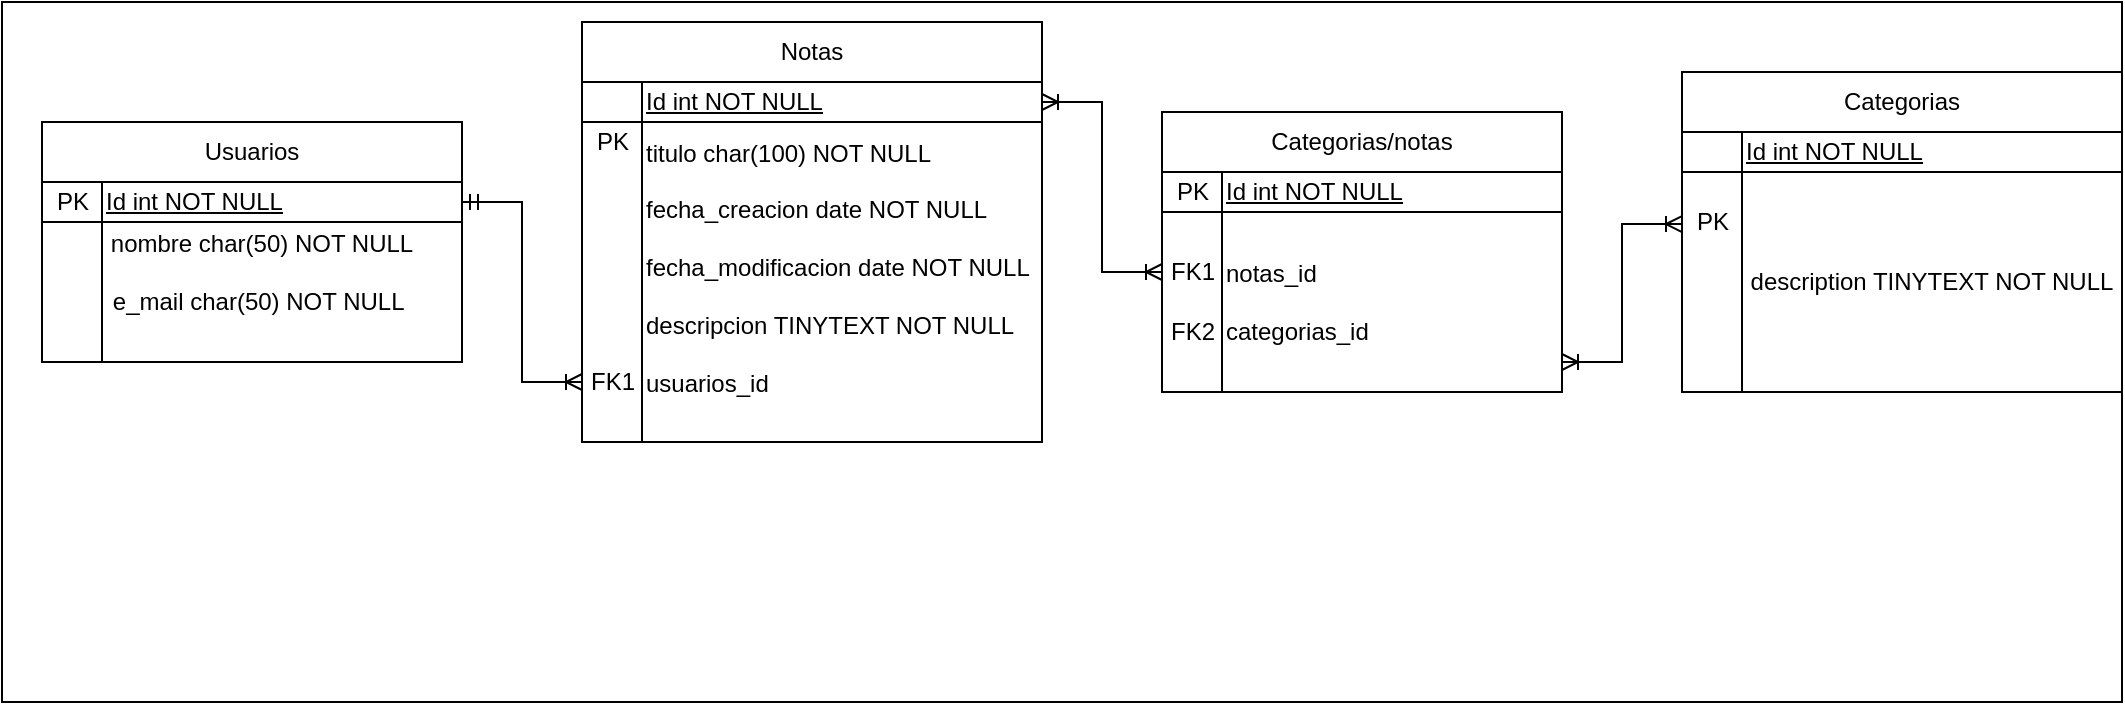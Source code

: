 <mxfile version="16.4.7" type="device"><diagram id="E8NtWIx6Vfw1ta1Go02q" name="Page-1"><mxGraphModel dx="1422" dy="790" grid="1" gridSize="10" guides="1" tooltips="1" connect="1" arrows="1" fold="1" page="1" pageScale="1" pageWidth="850" pageHeight="1100" math="0" shadow="0"><root><mxCell id="0"/><mxCell id="1" parent="0"/><mxCell id="hcNsBDvl5Bnw2mAicvDo-41" value="" style="rounded=0;whiteSpace=wrap;html=1;fontSize=12;" vertex="1" parent="1"><mxGeometry y="190" width="1060" height="350" as="geometry"/></mxCell><mxCell id="hcNsBDvl5Bnw2mAicvDo-6" value="&lt;div&gt;&amp;nbsp;&amp;nbsp;&amp;nbsp; nombre char(50) NOT NULL&amp;nbsp;&lt;/div&gt;&lt;div&gt;&lt;br&gt;&lt;/div&gt;&lt;div&gt;&amp;nbsp; e_mail char(50) NOT NULL &lt;br&gt;&lt;/div&gt;" style="shape=internalStorage;whiteSpace=wrap;html=1;backgroundOutline=1;dx=30;dy=20;" vertex="1" parent="1"><mxGeometry x="20" y="280" width="210" height="90" as="geometry"/></mxCell><mxCell id="hcNsBDvl5Bnw2mAicvDo-7" value="Usuarios" style="rounded=0;whiteSpace=wrap;html=1;" vertex="1" parent="1"><mxGeometry x="20" y="250" width="210" height="30" as="geometry"/></mxCell><mxCell id="hcNsBDvl5Bnw2mAicvDo-8" value="&lt;div style=&quot;font-size: 11px&quot; align=&quot;center&quot;&gt;&lt;font style=&quot;font-size: 11px&quot;&gt;&amp;nbsp;&amp;nbsp; &lt;/font&gt;&lt;/div&gt;" style="shape=internalStorage;whiteSpace=wrap;html=1;backgroundOutline=1;dx=30;dy=20;align=center;" vertex="1" parent="1"><mxGeometry x="290" y="230" width="200" height="180" as="geometry"/></mxCell><mxCell id="hcNsBDvl5Bnw2mAicvDo-9" value="Notas" style="rounded=0;whiteSpace=wrap;html=1;" vertex="1" parent="1"><mxGeometry x="290" y="200" width="230" height="30" as="geometry"/></mxCell><mxCell id="hcNsBDvl5Bnw2mAicvDo-10" value="&lt;div&gt;&lt;u&gt;Id int NOT NULL&lt;/u&gt;&lt;/div&gt;" style="whiteSpace=wrap;html=1;align=left;" vertex="1" parent="1"><mxGeometry x="320" y="230" width="200" height="20" as="geometry"/></mxCell><mxCell id="hcNsBDvl5Bnw2mAicvDo-11" value="" style="shape=internalStorage;whiteSpace=wrap;html=1;backgroundOutline=1;dx=30;dy=20;align=left;" vertex="1" parent="1"><mxGeometry x="580" y="275" width="200" height="110" as="geometry"/></mxCell><mxCell id="hcNsBDvl5Bnw2mAicvDo-12" value="Categorias/notas" style="rounded=0;whiteSpace=wrap;html=1;" vertex="1" parent="1"><mxGeometry x="580" y="245" width="200" height="30" as="geometry"/></mxCell><mxCell id="hcNsBDvl5Bnw2mAicvDo-13" style="edgeStyle=orthogonalEdgeStyle;rounded=0;orthogonalLoop=1;jettySize=auto;html=1;exitX=0.75;exitY=1;exitDx=0;exitDy=0;entryX=0.833;entryY=1.05;entryDx=0;entryDy=0;entryPerimeter=0;" edge="1" parent="1" source="hcNsBDvl5Bnw2mAicvDo-3" target="hcNsBDvl5Bnw2mAicvDo-3"><mxGeometry relative="1" as="geometry"/></mxCell><mxCell id="hcNsBDvl5Bnw2mAicvDo-2" value="&lt;div align=&quot;left&quot;&gt;&lt;u&gt;Id int NOT NULL&lt;/u&gt;&lt;/div&gt;" style="rounded=0;whiteSpace=wrap;html=1;align=left;" vertex="1" parent="1"><mxGeometry x="50" y="280" width="180" height="20" as="geometry"/></mxCell><mxCell id="hcNsBDvl5Bnw2mAicvDo-16" value="PK" style="text;html=1;align=center;verticalAlign=middle;resizable=0;points=[];autosize=1;strokeColor=none;fillColor=none;fontSize=12;" vertex="1" parent="1"><mxGeometry x="20" y="280" width="30" height="20" as="geometry"/></mxCell><mxCell id="hcNsBDvl5Bnw2mAicvDo-21" value="" style="shape=internalStorage;whiteSpace=wrap;html=1;backgroundOutline=1;fontSize=12;dx=30;dy=20;" vertex="1" parent="1"><mxGeometry x="840" y="255" width="200" height="130" as="geometry"/></mxCell><mxCell id="hcNsBDvl5Bnw2mAicvDo-22" value="Categorias" style="rounded=0;whiteSpace=wrap;html=1;fontSize=12;" vertex="1" parent="1"><mxGeometry x="840" y="225" width="220" height="30" as="geometry"/></mxCell><mxCell id="hcNsBDvl5Bnw2mAicvDo-3" value="&lt;div align=&quot;left&quot;&gt;&lt;u&gt;Id int NOT NULL&lt;/u&gt;&lt;/div&gt;" style="rounded=0;whiteSpace=wrap;html=1;align=left;" vertex="1" parent="1"><mxGeometry x="610" y="275" width="170" height="20" as="geometry"/></mxCell><mxCell id="hcNsBDvl5Bnw2mAicvDo-1" value="&lt;div align=&quot;left&quot;&gt;&lt;u&gt;Id int NOT NULL&lt;/u&gt;&lt;/div&gt;" style="rounded=0;whiteSpace=wrap;html=1;align=left;" vertex="1" parent="1"><mxGeometry x="870" y="255" width="190" height="20" as="geometry"/></mxCell><mxCell id="hcNsBDvl5Bnw2mAicvDo-25" value="&lt;div align=&quot;left&quot;&gt;titulo char(100) NOT NULL&lt;/div&gt;&lt;div align=&quot;left&quot;&gt;&lt;br&gt;&lt;/div&gt;&lt;div align=&quot;left&quot;&gt;fecha_creacion date NOT NULL&lt;/div&gt;&lt;div align=&quot;left&quot;&gt;&lt;br&gt;&lt;/div&gt;&lt;div align=&quot;left&quot;&gt;fecha_modificacion date NOT NULL&amp;nbsp;&lt;/div&gt;&lt;div align=&quot;left&quot;&gt;&lt;br&gt;&lt;/div&gt;&lt;div align=&quot;left&quot;&gt;descripcion TINYTEXT NOT NULL&lt;/div&gt;&lt;div align=&quot;left&quot;&gt;&lt;br&gt;&lt;/div&gt;&lt;div align=&quot;left&quot;&gt;usuarios_id&lt;br&gt;&lt;/div&gt;&lt;div align=&quot;left&quot;&gt;&lt;br&gt;&lt;/div&gt;" style="rounded=0;whiteSpace=wrap;html=1;fontSize=12;align=left;" vertex="1" parent="1"><mxGeometry x="320" y="250" width="200" height="160" as="geometry"/></mxCell><mxCell id="hcNsBDvl5Bnw2mAicvDo-26" value="PK" style="text;html=1;align=center;verticalAlign=middle;resizable=0;points=[];autosize=1;strokeColor=none;fillColor=none;fontSize=12;" vertex="1" parent="1"><mxGeometry x="290" y="250" width="30" height="20" as="geometry"/></mxCell><mxCell id="hcNsBDvl5Bnw2mAicvDo-27" value="FK1" style="text;html=1;align=center;verticalAlign=middle;resizable=0;points=[];autosize=1;strokeColor=none;fillColor=none;fontSize=12;" vertex="1" parent="1"><mxGeometry x="285" y="370" width="40" height="20" as="geometry"/></mxCell><mxCell id="hcNsBDvl5Bnw2mAicvDo-29" value="PK" style="text;html=1;align=center;verticalAlign=middle;resizable=0;points=[];autosize=1;strokeColor=none;fillColor=none;fontSize=12;" vertex="1" parent="1"><mxGeometry x="580" y="275" width="30" height="20" as="geometry"/></mxCell><mxCell id="hcNsBDvl5Bnw2mAicvDo-30" value="&lt;div&gt;FK1&lt;/div&gt;" style="text;html=1;align=center;verticalAlign=middle;resizable=0;points=[];autosize=1;strokeColor=none;fillColor=none;fontSize=12;" vertex="1" parent="1"><mxGeometry x="575" y="315" width="40" height="20" as="geometry"/></mxCell><mxCell id="hcNsBDvl5Bnw2mAicvDo-31" value="FK2" style="text;html=1;align=center;verticalAlign=middle;resizable=0;points=[];autosize=1;strokeColor=none;fillColor=none;fontSize=12;" vertex="1" parent="1"><mxGeometry x="575" y="345" width="40" height="20" as="geometry"/></mxCell><mxCell id="hcNsBDvl5Bnw2mAicvDo-32" value="&lt;div align=&quot;left&quot;&gt;notas_id&lt;/div&gt;&lt;div align=&quot;left&quot;&gt;&lt;br&gt;&lt;/div&gt;&lt;div align=&quot;left&quot;&gt;categorias_id&lt;br&gt;&lt;/div&gt;" style="rounded=0;whiteSpace=wrap;html=1;fontSize=12;align=left;" vertex="1" parent="1"><mxGeometry x="610" y="295" width="170" height="90" as="geometry"/></mxCell><mxCell id="hcNsBDvl5Bnw2mAicvDo-33" value="" style="edgeStyle=entityRelationEdgeStyle;fontSize=12;html=1;endArrow=ERoneToMany;startArrow=ERmandOne;rounded=0;exitX=1;exitY=0.5;exitDx=0;exitDy=0;entryX=0.125;entryY=0.5;entryDx=0;entryDy=0;entryPerimeter=0;" edge="1" parent="1" source="hcNsBDvl5Bnw2mAicvDo-2" target="hcNsBDvl5Bnw2mAicvDo-27"><mxGeometry width="100" height="100" relative="1" as="geometry"><mxPoint x="240" y="260" as="sourcePoint"/><mxPoint x="290" y="400" as="targetPoint"/></mxGeometry></mxCell><mxCell id="hcNsBDvl5Bnw2mAicvDo-36" value="" style="edgeStyle=entityRelationEdgeStyle;fontSize=12;html=1;endArrow=ERoneToMany;startArrow=ERoneToMany;rounded=0;exitX=1;exitY=0.5;exitDx=0;exitDy=0;entryX=0.125;entryY=0.5;entryDx=0;entryDy=0;entryPerimeter=0;" edge="1" parent="1" source="hcNsBDvl5Bnw2mAicvDo-10" target="hcNsBDvl5Bnw2mAicvDo-30"><mxGeometry width="100" height="100" relative="1" as="geometry"><mxPoint x="540" y="260" as="sourcePoint"/><mxPoint x="580" y="380" as="targetPoint"/></mxGeometry></mxCell><mxCell id="hcNsBDvl5Bnw2mAicvDo-37" value="" style="edgeStyle=entityRelationEdgeStyle;fontSize=12;html=1;endArrow=ERoneToMany;startArrow=ERoneToMany;rounded=0;entryX=0;entryY=0.354;entryDx=0;entryDy=0;entryPerimeter=0;" edge="1" parent="1" target="hcNsBDvl5Bnw2mAicvDo-21"><mxGeometry width="100" height="100" relative="1" as="geometry"><mxPoint x="780" y="370" as="sourcePoint"/><mxPoint x="840" y="260" as="targetPoint"/></mxGeometry></mxCell><mxCell id="hcNsBDvl5Bnw2mAicvDo-38" value="PK" style="text;html=1;align=center;verticalAlign=middle;resizable=0;points=[];autosize=1;strokeColor=none;fillColor=none;fontSize=12;" vertex="1" parent="1"><mxGeometry x="840" y="290" width="30" height="20" as="geometry"/></mxCell><mxCell id="hcNsBDvl5Bnw2mAicvDo-39" value="description TINYTEXT NOT NULL" style="rounded=0;whiteSpace=wrap;html=1;fontSize=12;" vertex="1" parent="1"><mxGeometry x="870" y="275" width="190" height="110" as="geometry"/></mxCell></root></mxGraphModel></diagram></mxfile>